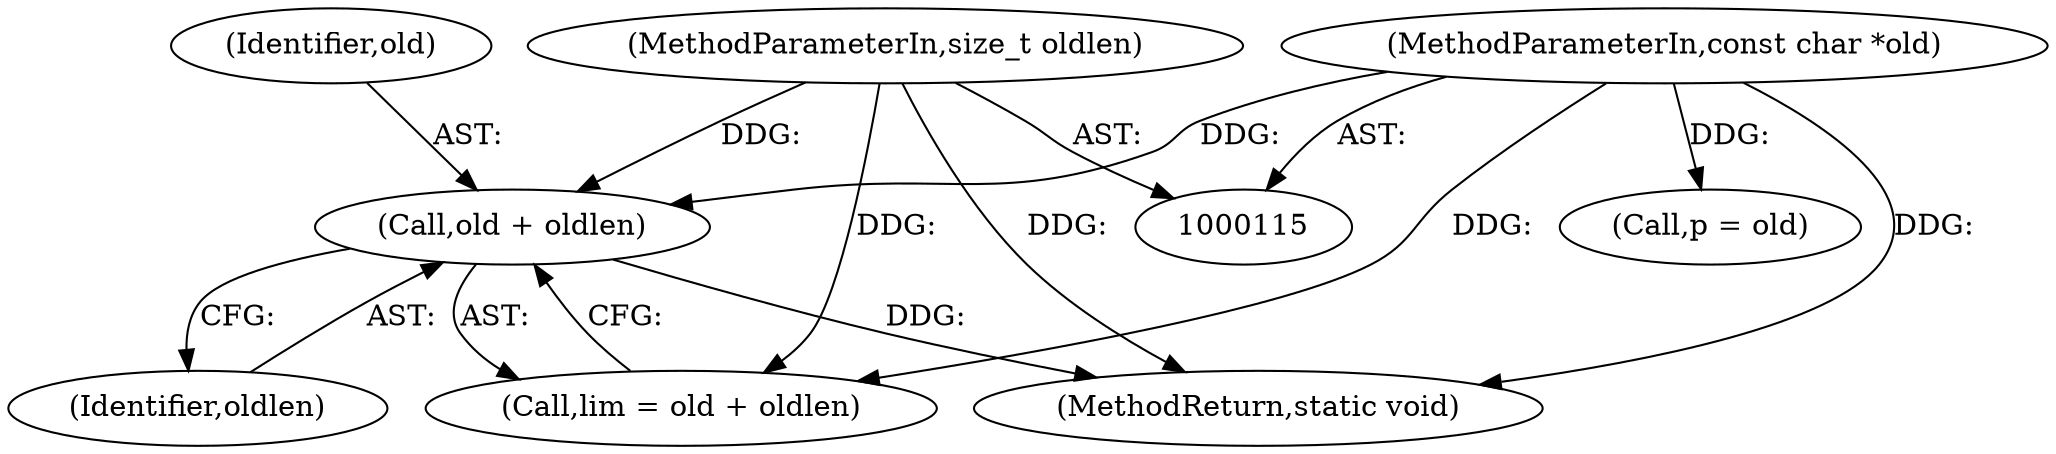 digraph "0_php-src_0da8b8b801f9276359262f1ef8274c7812d3dfda?w=1_9@pointer" {
"1000136" [label="(Call,old + oldlen)"];
"1000116" [label="(MethodParameterIn,const char *old)"];
"1000117" [label="(MethodParameterIn,size_t oldlen)"];
"1000116" [label="(MethodParameterIn,const char *old)"];
"1000117" [label="(MethodParameterIn,size_t oldlen)"];
"1000137" [label="(Identifier,old)"];
"1000146" [label="(Call,p = old)"];
"1000408" [label="(MethodReturn,static void)"];
"1000138" [label="(Identifier,oldlen)"];
"1000134" [label="(Call,lim = old + oldlen)"];
"1000136" [label="(Call,old + oldlen)"];
"1000136" -> "1000134"  [label="AST: "];
"1000136" -> "1000138"  [label="CFG: "];
"1000137" -> "1000136"  [label="AST: "];
"1000138" -> "1000136"  [label="AST: "];
"1000134" -> "1000136"  [label="CFG: "];
"1000136" -> "1000408"  [label="DDG: "];
"1000116" -> "1000136"  [label="DDG: "];
"1000117" -> "1000136"  [label="DDG: "];
"1000116" -> "1000115"  [label="AST: "];
"1000116" -> "1000408"  [label="DDG: "];
"1000116" -> "1000134"  [label="DDG: "];
"1000116" -> "1000146"  [label="DDG: "];
"1000117" -> "1000115"  [label="AST: "];
"1000117" -> "1000408"  [label="DDG: "];
"1000117" -> "1000134"  [label="DDG: "];
}

